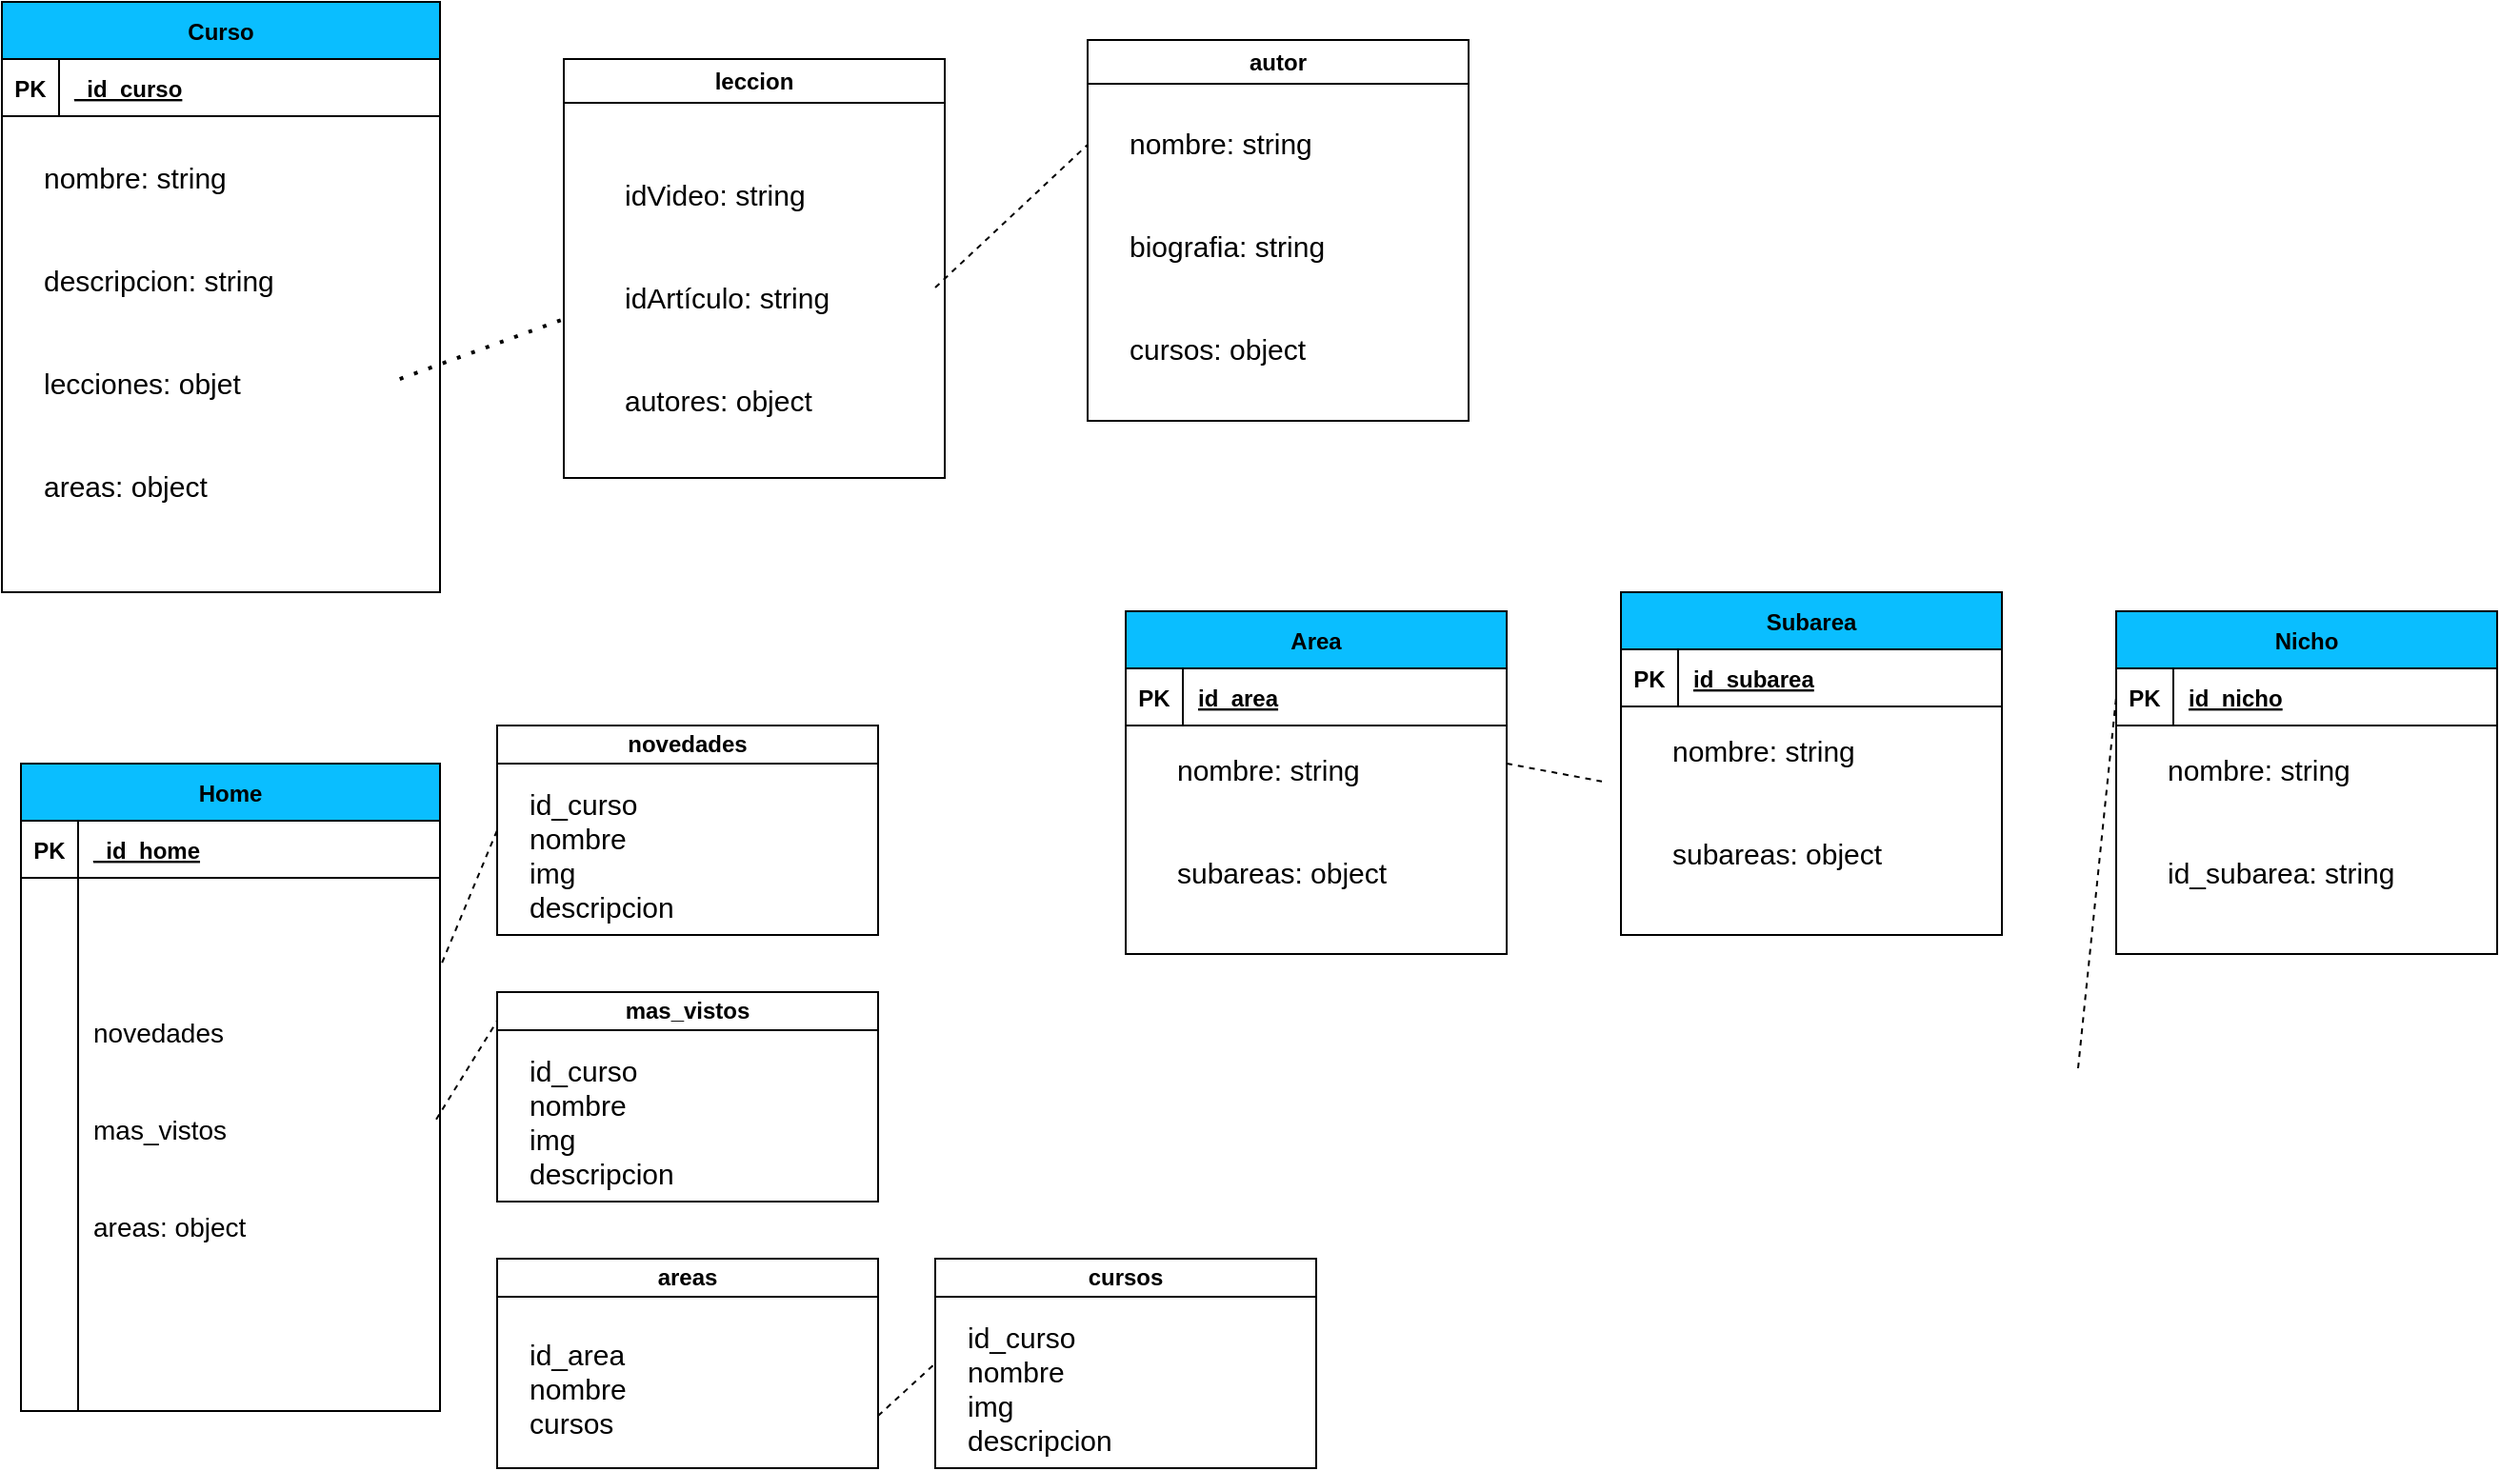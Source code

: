 <mxfile version="21.5.0" type="github">
  <diagram id="R2lEEEUBdFMjLlhIrx00" name="Page-1">
    <mxGraphModel dx="1615" dy="871" grid="1" gridSize="10" guides="1" tooltips="1" connect="1" arrows="1" fold="1" page="1" pageScale="1" pageWidth="850" pageHeight="1100" math="0" shadow="0" extFonts="Permanent Marker^https://fonts.googleapis.com/css?family=Permanent+Marker">
      <root>
        <mxCell id="0" />
        <mxCell id="1" parent="0" />
        <mxCell id="C-vyLk0tnHw3VtMMgP7b-23" value="Home" style="shape=table;startSize=30;container=1;collapsible=1;childLayout=tableLayout;fixedRows=1;rowLines=0;fontStyle=1;align=center;resizeLast=1;fillColor=#0ABEFF;" parent="1" vertex="1">
          <mxGeometry x="40" y="460" width="220" height="340" as="geometry" />
        </mxCell>
        <mxCell id="C-vyLk0tnHw3VtMMgP7b-24" value="" style="shape=partialRectangle;collapsible=0;dropTarget=0;pointerEvents=0;fillColor=none;points=[[0,0.5],[1,0.5]];portConstraint=eastwest;top=0;left=0;right=0;bottom=1;" parent="C-vyLk0tnHw3VtMMgP7b-23" vertex="1">
          <mxGeometry y="30" width="220" height="30" as="geometry" />
        </mxCell>
        <mxCell id="C-vyLk0tnHw3VtMMgP7b-25" value="PK" style="shape=partialRectangle;overflow=hidden;connectable=0;fillColor=none;top=0;left=0;bottom=0;right=0;fontStyle=1;" parent="C-vyLk0tnHw3VtMMgP7b-24" vertex="1">
          <mxGeometry width="30" height="30" as="geometry">
            <mxRectangle width="30" height="30" as="alternateBounds" />
          </mxGeometry>
        </mxCell>
        <mxCell id="C-vyLk0tnHw3VtMMgP7b-26" value="_id_home" style="shape=partialRectangle;overflow=hidden;connectable=0;fillColor=none;top=0;left=0;bottom=0;right=0;align=left;spacingLeft=6;fontStyle=5;" parent="C-vyLk0tnHw3VtMMgP7b-24" vertex="1">
          <mxGeometry x="30" width="190" height="30" as="geometry">
            <mxRectangle width="190" height="30" as="alternateBounds" />
          </mxGeometry>
        </mxCell>
        <mxCell id="C-vyLk0tnHw3VtMMgP7b-27" value="" style="shape=partialRectangle;collapsible=0;dropTarget=0;pointerEvents=0;fillColor=none;points=[[0,0.5],[1,0.5]];portConstraint=eastwest;top=0;left=0;right=0;bottom=0;" parent="C-vyLk0tnHw3VtMMgP7b-23" vertex="1">
          <mxGeometry y="60" width="220" height="280" as="geometry" />
        </mxCell>
        <mxCell id="C-vyLk0tnHw3VtMMgP7b-28" value="" style="shape=partialRectangle;overflow=hidden;connectable=0;fillColor=none;top=0;left=0;bottom=0;right=0;" parent="C-vyLk0tnHw3VtMMgP7b-27" vertex="1">
          <mxGeometry width="30" height="280" as="geometry">
            <mxRectangle width="30" height="280" as="alternateBounds" />
          </mxGeometry>
        </mxCell>
        <mxCell id="C-vyLk0tnHw3VtMMgP7b-29" value="novedades&#xa;&#xa;&#xa;mas_vistos&#xa;&#xa;&#xa;areas: object&#xa;" style="shape=partialRectangle;overflow=hidden;connectable=0;fillColor=none;top=0;left=0;bottom=0;right=0;align=left;spacingLeft=6;fontSize=14;" parent="C-vyLk0tnHw3VtMMgP7b-27" vertex="1">
          <mxGeometry x="30" width="190" height="280" as="geometry">
            <mxRectangle width="190" height="280" as="alternateBounds" />
          </mxGeometry>
        </mxCell>
        <mxCell id="8qSi8cnWLBB3AgYu86RJ-1" value="Curso" style="shape=table;startSize=30;container=1;collapsible=1;childLayout=tableLayout;fixedRows=1;rowLines=0;fontStyle=1;align=center;resizeLast=1;fillColor=#0ABEFF;" vertex="1" parent="1">
          <mxGeometry x="30" y="60" width="230" height="310" as="geometry" />
        </mxCell>
        <mxCell id="8qSi8cnWLBB3AgYu86RJ-2" value="" style="shape=partialRectangle;collapsible=0;dropTarget=0;pointerEvents=0;fillColor=none;points=[[0,0.5],[1,0.5]];portConstraint=eastwest;top=0;left=0;right=0;bottom=1;" vertex="1" parent="8qSi8cnWLBB3AgYu86RJ-1">
          <mxGeometry y="30" width="230" height="30" as="geometry" />
        </mxCell>
        <mxCell id="8qSi8cnWLBB3AgYu86RJ-3" value="PK" style="shape=partialRectangle;overflow=hidden;connectable=0;fillColor=none;top=0;left=0;bottom=0;right=0;fontStyle=1;" vertex="1" parent="8qSi8cnWLBB3AgYu86RJ-2">
          <mxGeometry width="30" height="30" as="geometry">
            <mxRectangle width="30" height="30" as="alternateBounds" />
          </mxGeometry>
        </mxCell>
        <mxCell id="8qSi8cnWLBB3AgYu86RJ-4" value="_id_curso" style="shape=partialRectangle;overflow=hidden;connectable=0;fillColor=none;top=0;left=0;bottom=0;right=0;align=left;spacingLeft=6;fontStyle=5;" vertex="1" parent="8qSi8cnWLBB3AgYu86RJ-2">
          <mxGeometry x="30" width="200" height="30" as="geometry">
            <mxRectangle width="200" height="30" as="alternateBounds" />
          </mxGeometry>
        </mxCell>
        <mxCell id="8qSi8cnWLBB3AgYu86RJ-27" value="&lt;font style=&quot;font-size: 15px;&quot;&gt;nombre: string&lt;br&gt;&lt;br&gt;&lt;br&gt;descripcion: string&lt;br&gt;&lt;br&gt;&lt;br&gt;lecciones: objet&lt;br&gt;&lt;br&gt;&lt;br&gt;areas: object&lt;br&gt;&lt;/font&gt;" style="text;html=1;strokeColor=none;fillColor=none;align=left;verticalAlign=middle;whiteSpace=wrap;rounded=0;" vertex="1" parent="1">
          <mxGeometry x="50" y="145" width="190" height="175" as="geometry" />
        </mxCell>
        <mxCell id="8qSi8cnWLBB3AgYu86RJ-28" value="" style="endArrow=none;dashed=1;html=1;dashPattern=1 3;strokeWidth=2;rounded=0;exitX=0.994;exitY=0.646;exitDx=0;exitDy=0;exitPerimeter=0;" edge="1" parent="1" source="8qSi8cnWLBB3AgYu86RJ-27">
          <mxGeometry width="50" height="50" relative="1" as="geometry">
            <mxPoint x="260" y="280" as="sourcePoint" />
            <mxPoint x="325" y="226.559" as="targetPoint" />
          </mxGeometry>
        </mxCell>
        <mxCell id="8qSi8cnWLBB3AgYu86RJ-31" value="" style="endArrow=none;dashed=1;html=1;rounded=0;" edge="1" parent="1">
          <mxGeometry width="50" height="50" relative="1" as="geometry">
            <mxPoint x="520" y="210" as="sourcePoint" />
            <mxPoint x="600" y="135" as="targetPoint" />
          </mxGeometry>
        </mxCell>
        <mxCell id="8qSi8cnWLBB3AgYu86RJ-53" value="" style="endArrow=none;dashed=1;html=1;rounded=0;" edge="1" parent="1">
          <mxGeometry width="50" height="50" relative="1" as="geometry">
            <mxPoint x="820" y="460" as="sourcePoint" />
            <mxPoint x="870" y="469.375" as="targetPoint" />
          </mxGeometry>
        </mxCell>
        <mxCell id="8qSi8cnWLBB3AgYu86RJ-59" value="autor" style="swimlane;whiteSpace=wrap;html=1;" vertex="1" parent="1">
          <mxGeometry x="600" y="80" width="200" height="200" as="geometry" />
        </mxCell>
        <mxCell id="8qSi8cnWLBB3AgYu86RJ-37" value="nombre: string&lt;br&gt;&lt;br&gt;&lt;br&gt;biografia: string&lt;br&gt;&lt;br&gt;&lt;br&gt;cursos: object" style="text;html=1;strokeColor=none;fillColor=none;align=left;verticalAlign=middle;whiteSpace=wrap;rounded=0;fontSize=15;" vertex="1" parent="8qSi8cnWLBB3AgYu86RJ-59">
          <mxGeometry x="20" y="40" width="180" height="135" as="geometry" />
        </mxCell>
        <mxCell id="8qSi8cnWLBB3AgYu86RJ-60" value="leccion" style="swimlane;whiteSpace=wrap;html=1;startSize=23;" vertex="1" parent="1">
          <mxGeometry x="325" y="90" width="200" height="220" as="geometry" />
        </mxCell>
        <mxCell id="8qSi8cnWLBB3AgYu86RJ-30" value="idVideo: string&lt;br&gt;&lt;br&gt;&lt;br&gt;idArtículo: string&lt;br&gt;&lt;br&gt;&lt;br&gt;autores: object" style="text;html=1;strokeColor=none;fillColor=none;align=left;verticalAlign=middle;whiteSpace=wrap;rounded=0;fontSize=15;" vertex="1" parent="8qSi8cnWLBB3AgYu86RJ-60">
          <mxGeometry x="30" y="30" width="170" height="190" as="geometry" />
        </mxCell>
        <mxCell id="8qSi8cnWLBB3AgYu86RJ-62" value="novedades" style="swimlane;whiteSpace=wrap;html=1;startSize=20;" vertex="1" parent="1">
          <mxGeometry x="290" y="440" width="200" height="110" as="geometry" />
        </mxCell>
        <mxCell id="8qSi8cnWLBB3AgYu86RJ-64" value="id_curso&lt;br&gt;nombre&lt;br&gt;img&lt;br&gt;&lt;div style=&quot;&quot;&gt;&lt;span style=&quot;background-color: initial;&quot;&gt;descripcion&lt;/span&gt;&lt;/div&gt;" style="text;html=1;strokeColor=none;fillColor=none;align=left;verticalAlign=middle;whiteSpace=wrap;rounded=0;fontSize=15;" vertex="1" parent="8qSi8cnWLBB3AgYu86RJ-62">
          <mxGeometry x="15" y="40" width="165" height="55" as="geometry" />
        </mxCell>
        <mxCell id="8qSi8cnWLBB3AgYu86RJ-65" value="mas_vistos" style="swimlane;whiteSpace=wrap;html=1;startSize=20;" vertex="1" parent="1">
          <mxGeometry x="290" y="580" width="200" height="110" as="geometry" />
        </mxCell>
        <mxCell id="8qSi8cnWLBB3AgYu86RJ-66" value="id_curso&lt;br&gt;nombre&lt;br&gt;img&lt;br&gt;&lt;div style=&quot;&quot;&gt;&lt;span style=&quot;background-color: initial;&quot;&gt;descripcion&lt;/span&gt;&lt;/div&gt;" style="text;html=1;strokeColor=none;fillColor=none;align=left;verticalAlign=middle;whiteSpace=wrap;rounded=0;fontSize=15;" vertex="1" parent="8qSi8cnWLBB3AgYu86RJ-65">
          <mxGeometry x="15" y="40" width="165" height="55" as="geometry" />
        </mxCell>
        <mxCell id="8qSi8cnWLBB3AgYu86RJ-67" value="" style="endArrow=none;dashed=1;html=1;rounded=0;entryX=0;entryY=0.5;entryDx=0;entryDy=0;exitX=1.005;exitY=0.159;exitDx=0;exitDy=0;exitPerimeter=0;" edge="1" parent="1" source="C-vyLk0tnHw3VtMMgP7b-27" target="8qSi8cnWLBB3AgYu86RJ-62">
          <mxGeometry width="50" height="50" relative="1" as="geometry">
            <mxPoint x="510" y="720" as="sourcePoint" />
            <mxPoint x="320" y="530" as="targetPoint" />
          </mxGeometry>
        </mxCell>
        <mxCell id="8qSi8cnWLBB3AgYu86RJ-68" value="" style="endArrow=none;dashed=1;html=1;rounded=0;entryX=0;entryY=0.138;entryDx=0;entryDy=0;entryPerimeter=0;exitX=0.991;exitY=0.453;exitDx=0;exitDy=0;exitPerimeter=0;" edge="1" parent="1" source="C-vyLk0tnHw3VtMMgP7b-27" target="8qSi8cnWLBB3AgYu86RJ-65">
          <mxGeometry width="50" height="50" relative="1" as="geometry">
            <mxPoint x="510" y="720" as="sourcePoint" />
            <mxPoint x="560" y="670" as="targetPoint" />
          </mxGeometry>
        </mxCell>
        <mxCell id="8qSi8cnWLBB3AgYu86RJ-69" value="" style="group" vertex="1" connectable="0" parent="1">
          <mxGeometry x="620" y="380" width="200" height="180" as="geometry" />
        </mxCell>
        <mxCell id="8qSi8cnWLBB3AgYu86RJ-32" value="Area" style="shape=table;startSize=30;container=1;collapsible=1;childLayout=tableLayout;fixedRows=1;rowLines=0;fontStyle=1;align=center;resizeLast=1;fillColor=#0ABEFF;" vertex="1" parent="8qSi8cnWLBB3AgYu86RJ-69">
          <mxGeometry width="200" height="180" as="geometry" />
        </mxCell>
        <mxCell id="8qSi8cnWLBB3AgYu86RJ-33" value="" style="shape=partialRectangle;collapsible=0;dropTarget=0;pointerEvents=0;fillColor=none;points=[[0,0.5],[1,0.5]];portConstraint=eastwest;top=0;left=0;right=0;bottom=1;" vertex="1" parent="8qSi8cnWLBB3AgYu86RJ-32">
          <mxGeometry y="30" width="200" height="30" as="geometry" />
        </mxCell>
        <mxCell id="8qSi8cnWLBB3AgYu86RJ-34" value="PK" style="shape=partialRectangle;overflow=hidden;connectable=0;fillColor=none;top=0;left=0;bottom=0;right=0;fontStyle=1;" vertex="1" parent="8qSi8cnWLBB3AgYu86RJ-33">
          <mxGeometry width="30" height="30" as="geometry">
            <mxRectangle width="30" height="30" as="alternateBounds" />
          </mxGeometry>
        </mxCell>
        <mxCell id="8qSi8cnWLBB3AgYu86RJ-35" value="id_area" style="shape=partialRectangle;overflow=hidden;connectable=0;fillColor=none;top=0;left=0;bottom=0;right=0;align=left;spacingLeft=6;fontStyle=5;" vertex="1" parent="8qSi8cnWLBB3AgYu86RJ-33">
          <mxGeometry x="30" width="170" height="30" as="geometry">
            <mxRectangle width="170" height="30" as="alternateBounds" />
          </mxGeometry>
        </mxCell>
        <mxCell id="8qSi8cnWLBB3AgYu86RJ-36" value="nombre: string&lt;br&gt;&lt;br&gt;&lt;br&gt;subareas: object" style="text;html=1;strokeColor=none;fillColor=none;align=left;verticalAlign=middle;whiteSpace=wrap;rounded=0;fontSize=15;" vertex="1" parent="8qSi8cnWLBB3AgYu86RJ-69">
          <mxGeometry x="25" y="60" width="175" height="100" as="geometry" />
        </mxCell>
        <mxCell id="8qSi8cnWLBB3AgYu86RJ-70" value="areas" style="swimlane;whiteSpace=wrap;html=1;startSize=20;" vertex="1" parent="1">
          <mxGeometry x="290" y="720" width="200" height="110" as="geometry" />
        </mxCell>
        <mxCell id="8qSi8cnWLBB3AgYu86RJ-71" value="id_area&lt;br&gt;nombre&lt;br&gt;cursos" style="text;html=1;strokeColor=none;fillColor=none;align=left;verticalAlign=middle;whiteSpace=wrap;rounded=0;fontSize=15;" vertex="1" parent="8qSi8cnWLBB3AgYu86RJ-70">
          <mxGeometry x="15" y="40" width="165" height="55" as="geometry" />
        </mxCell>
        <mxCell id="8qSi8cnWLBB3AgYu86RJ-73" value="cursos" style="swimlane;whiteSpace=wrap;html=1;startSize=20;" vertex="1" parent="1">
          <mxGeometry x="520" y="720" width="200" height="110" as="geometry" />
        </mxCell>
        <mxCell id="8qSi8cnWLBB3AgYu86RJ-74" value="id_curso&lt;br style=&quot;border-color: var(--border-color);&quot;&gt;nombre&lt;br style=&quot;border-color: var(--border-color);&quot;&gt;img&lt;br style=&quot;border-color: var(--border-color);&quot;&gt;&lt;div style=&quot;border-color: var(--border-color);&quot;&gt;descripcion&lt;/div&gt;" style="text;html=1;strokeColor=none;fillColor=none;align=left;verticalAlign=middle;whiteSpace=wrap;rounded=0;fontSize=15;" vertex="1" parent="8qSi8cnWLBB3AgYu86RJ-73">
          <mxGeometry x="15" y="40" width="165" height="55" as="geometry" />
        </mxCell>
        <mxCell id="8qSi8cnWLBB3AgYu86RJ-75" value="" style="endArrow=none;dashed=1;html=1;rounded=0;exitX=1;exitY=0.75;exitDx=0;exitDy=0;entryX=0;entryY=0.5;entryDx=0;entryDy=0;" edge="1" parent="1" source="8qSi8cnWLBB3AgYu86RJ-70" target="8qSi8cnWLBB3AgYu86RJ-73">
          <mxGeometry width="50" height="50" relative="1" as="geometry">
            <mxPoint x="510" y="620" as="sourcePoint" />
            <mxPoint x="560" y="570" as="targetPoint" />
          </mxGeometry>
        </mxCell>
        <mxCell id="8qSi8cnWLBB3AgYu86RJ-89" value="" style="group" vertex="1" connectable="0" parent="1">
          <mxGeometry x="880" y="370" width="200" height="180" as="geometry" />
        </mxCell>
        <mxCell id="8qSi8cnWLBB3AgYu86RJ-90" value="Subarea" style="shape=table;startSize=30;container=1;collapsible=1;childLayout=tableLayout;fixedRows=1;rowLines=0;fontStyle=1;align=center;resizeLast=1;fillColor=#0ABEFF;" vertex="1" parent="8qSi8cnWLBB3AgYu86RJ-89">
          <mxGeometry width="200" height="180" as="geometry" />
        </mxCell>
        <mxCell id="8qSi8cnWLBB3AgYu86RJ-91" value="" style="shape=partialRectangle;collapsible=0;dropTarget=0;pointerEvents=0;fillColor=none;points=[[0,0.5],[1,0.5]];portConstraint=eastwest;top=0;left=0;right=0;bottom=1;" vertex="1" parent="8qSi8cnWLBB3AgYu86RJ-90">
          <mxGeometry y="30" width="200" height="30" as="geometry" />
        </mxCell>
        <mxCell id="8qSi8cnWLBB3AgYu86RJ-92" value="PK" style="shape=partialRectangle;overflow=hidden;connectable=0;fillColor=none;top=0;left=0;bottom=0;right=0;fontStyle=1;" vertex="1" parent="8qSi8cnWLBB3AgYu86RJ-91">
          <mxGeometry width="30" height="30" as="geometry">
            <mxRectangle width="30" height="30" as="alternateBounds" />
          </mxGeometry>
        </mxCell>
        <mxCell id="8qSi8cnWLBB3AgYu86RJ-93" value="id_subarea" style="shape=partialRectangle;overflow=hidden;connectable=0;fillColor=none;top=0;left=0;bottom=0;right=0;align=left;spacingLeft=6;fontStyle=5;" vertex="1" parent="8qSi8cnWLBB3AgYu86RJ-91">
          <mxGeometry x="30" width="170" height="30" as="geometry">
            <mxRectangle width="170" height="30" as="alternateBounds" />
          </mxGeometry>
        </mxCell>
        <mxCell id="8qSi8cnWLBB3AgYu86RJ-94" value="nombre: string&lt;br&gt;&lt;br&gt;&lt;br&gt;subareas: object" style="text;html=1;strokeColor=none;fillColor=none;align=left;verticalAlign=middle;whiteSpace=wrap;rounded=0;fontSize=15;" vertex="1" parent="8qSi8cnWLBB3AgYu86RJ-89">
          <mxGeometry x="25" y="60" width="175" height="100" as="geometry" />
        </mxCell>
        <mxCell id="8qSi8cnWLBB3AgYu86RJ-95" value="" style="group" vertex="1" connectable="0" parent="1">
          <mxGeometry x="1140" y="380" width="200" height="180" as="geometry" />
        </mxCell>
        <mxCell id="8qSi8cnWLBB3AgYu86RJ-96" value="Nicho" style="shape=table;startSize=30;container=1;collapsible=1;childLayout=tableLayout;fixedRows=1;rowLines=0;fontStyle=1;align=center;resizeLast=1;fillColor=#0ABEFF;" vertex="1" parent="8qSi8cnWLBB3AgYu86RJ-95">
          <mxGeometry width="200" height="180" as="geometry" />
        </mxCell>
        <mxCell id="8qSi8cnWLBB3AgYu86RJ-97" value="" style="shape=partialRectangle;collapsible=0;dropTarget=0;pointerEvents=0;fillColor=none;points=[[0,0.5],[1,0.5]];portConstraint=eastwest;top=0;left=0;right=0;bottom=1;" vertex="1" parent="8qSi8cnWLBB3AgYu86RJ-96">
          <mxGeometry y="30" width="200" height="30" as="geometry" />
        </mxCell>
        <mxCell id="8qSi8cnWLBB3AgYu86RJ-98" value="PK" style="shape=partialRectangle;overflow=hidden;connectable=0;fillColor=none;top=0;left=0;bottom=0;right=0;fontStyle=1;" vertex="1" parent="8qSi8cnWLBB3AgYu86RJ-97">
          <mxGeometry width="30" height="30" as="geometry">
            <mxRectangle width="30" height="30" as="alternateBounds" />
          </mxGeometry>
        </mxCell>
        <mxCell id="8qSi8cnWLBB3AgYu86RJ-99" value="id_nicho" style="shape=partialRectangle;overflow=hidden;connectable=0;fillColor=none;top=0;left=0;bottom=0;right=0;align=left;spacingLeft=6;fontStyle=5;" vertex="1" parent="8qSi8cnWLBB3AgYu86RJ-97">
          <mxGeometry x="30" width="170" height="30" as="geometry">
            <mxRectangle width="170" height="30" as="alternateBounds" />
          </mxGeometry>
        </mxCell>
        <mxCell id="8qSi8cnWLBB3AgYu86RJ-100" value="nombre: string&lt;br&gt;&lt;br&gt;&lt;br&gt;id_subarea: string" style="text;html=1;strokeColor=none;fillColor=none;align=left;verticalAlign=middle;whiteSpace=wrap;rounded=0;fontSize=15;" vertex="1" parent="8qSi8cnWLBB3AgYu86RJ-95">
          <mxGeometry x="25" y="60" width="175" height="100" as="geometry" />
        </mxCell>
        <mxCell id="8qSi8cnWLBB3AgYu86RJ-101" value="" style="endArrow=none;dashed=1;html=1;rounded=0;entryX=0;entryY=0.5;entryDx=0;entryDy=0;" edge="1" parent="1" target="8qSi8cnWLBB3AgYu86RJ-97">
          <mxGeometry width="50" height="50" relative="1" as="geometry">
            <mxPoint x="1120" y="620" as="sourcePoint" />
            <mxPoint x="1170" y="570" as="targetPoint" />
          </mxGeometry>
        </mxCell>
      </root>
    </mxGraphModel>
  </diagram>
</mxfile>
